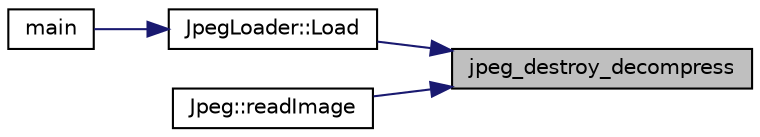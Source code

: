 digraph "jpeg_destroy_decompress"
{
 // LATEX_PDF_SIZE
  bgcolor="transparent";
  edge [fontname="Helvetica",fontsize="10",labelfontname="Helvetica",labelfontsize="10"];
  node [fontname="Helvetica",fontsize="10",shape=record];
  rankdir="RL";
  Node73 [label="jpeg_destroy_decompress",height=0.2,width=0.4,color="black", fillcolor="grey75", style="filled", fontcolor="black",tooltip=" "];
  Node73 -> Node74 [dir="back",color="midnightblue",fontsize="10",style="solid"];
  Node74 [label="JpegLoader::Load",height=0.2,width=0.4,color="black",URL="$classJpegLoader.html#a094609a59107dfbd1cca84fa2467c926",tooltip=" "];
  Node74 -> Node75 [dir="back",color="midnightblue",fontsize="10",style="solid"];
  Node75 [label="main",height=0.2,width=0.4,color="black",URL="$misc_2Libjpeg_2main_8cpp.html#a0ddf1224851353fc92bfbff6f499fa97",tooltip=" "];
  Node73 -> Node76 [dir="back",color="midnightblue",fontsize="10",style="solid"];
  Node76 [label="Jpeg::readImage",height=0.2,width=0.4,color="black",URL="$classJpeg.html#a80db9e22efc544e32145b6743b2b407c",tooltip=" "];
}
